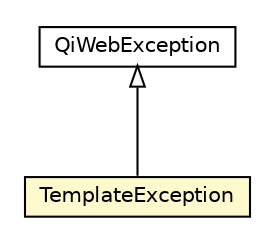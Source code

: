 #!/usr/local/bin/dot
#
# Class diagram 
# Generated by UMLGraph version R5_6-24-gf6e263 (http://www.umlgraph.org/)
#

digraph G {
	edge [fontname="Helvetica",fontsize=10,labelfontname="Helvetica",labelfontsize=10];
	node [fontname="Helvetica",fontsize=10,shape=plaintext];
	nodesep=0.25;
	ranksep=0.5;
	// org.qiweb.api.exceptions.QiWebException
	c30851 [label=<<table title="org.qiweb.api.exceptions.QiWebException" border="0" cellborder="1" cellspacing="0" cellpadding="2" port="p" href="./QiWebException.html">
		<tr><td><table border="0" cellspacing="0" cellpadding="1">
<tr><td align="center" balign="center"> QiWebException </td></tr>
		</table></td></tr>
		</table>>, URL="./QiWebException.html", fontname="Helvetica", fontcolor="black", fontsize=10.0];
	// org.qiweb.api.exceptions.TemplateException
	c30853 [label=<<table title="org.qiweb.api.exceptions.TemplateException" border="0" cellborder="1" cellspacing="0" cellpadding="2" port="p" bgcolor="lemonChiffon" href="./TemplateException.html">
		<tr><td><table border="0" cellspacing="0" cellpadding="1">
<tr><td align="center" balign="center"> TemplateException </td></tr>
		</table></td></tr>
		</table>>, URL="./TemplateException.html", fontname="Helvetica", fontcolor="black", fontsize=10.0];
	//org.qiweb.api.exceptions.TemplateException extends org.qiweb.api.exceptions.QiWebException
	c30851:p -> c30853:p [dir=back,arrowtail=empty];
}

